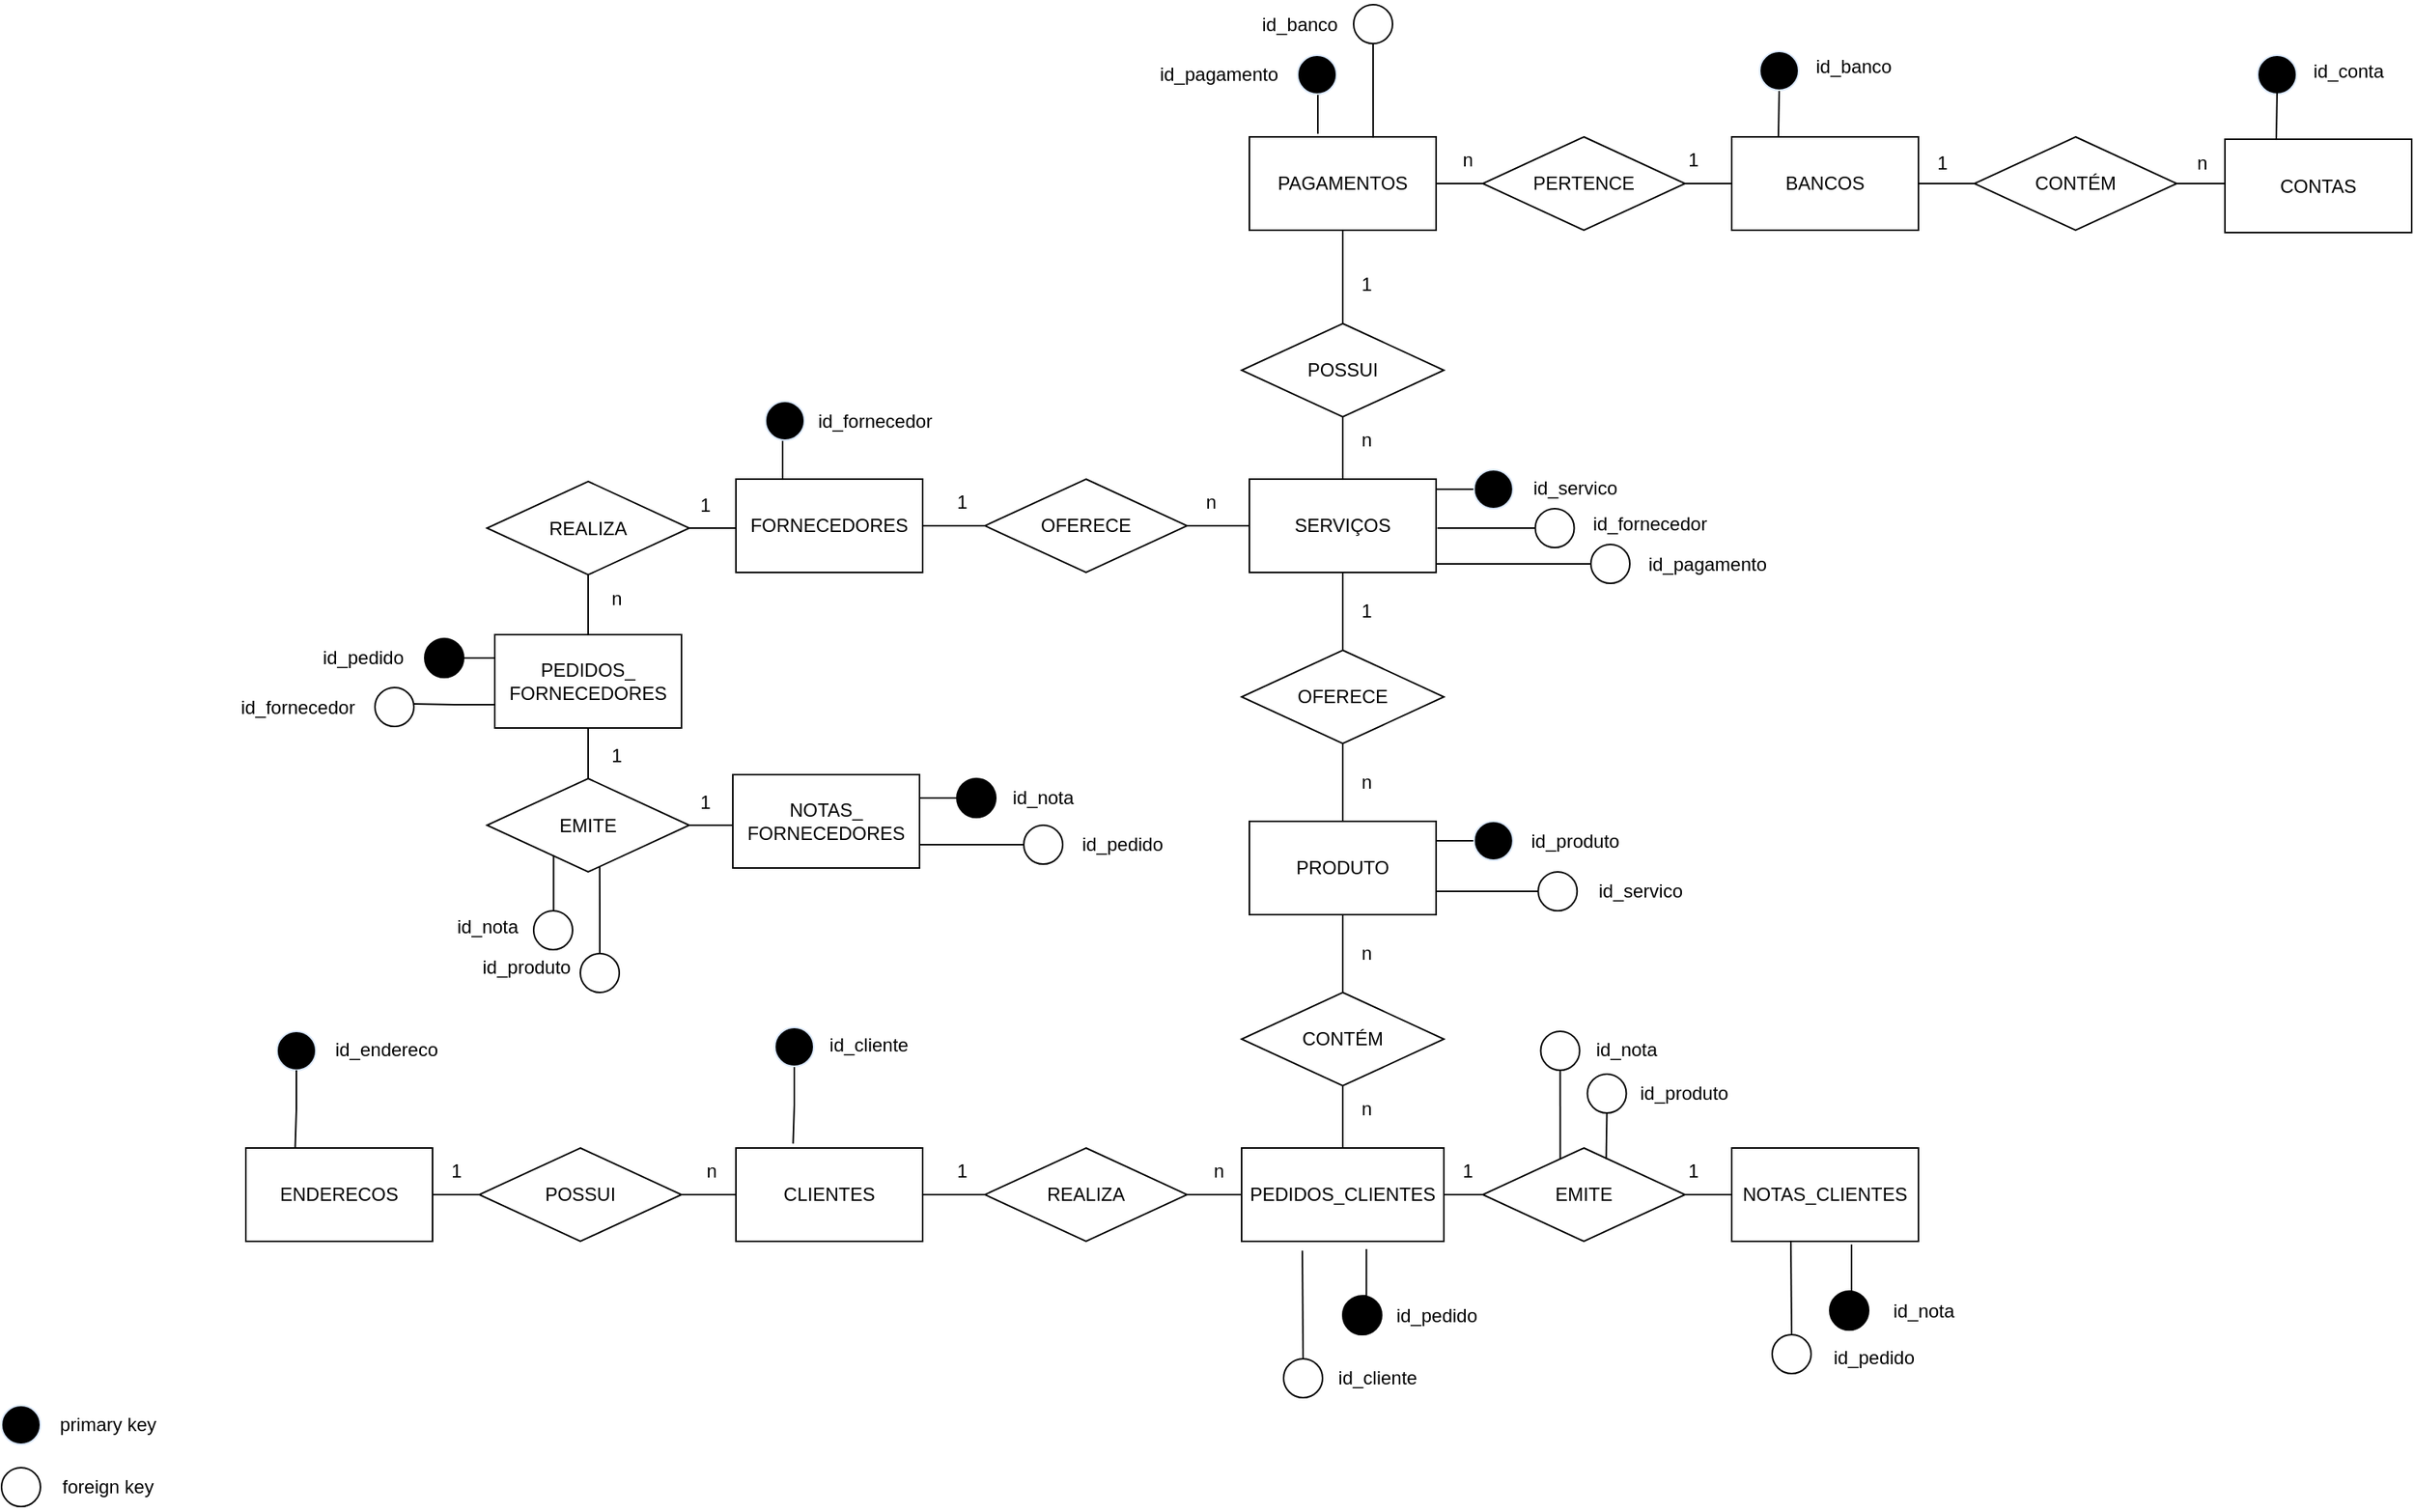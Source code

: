 <mxfile version="21.8.0" type="github">
  <diagram id="R2lEEEUBdFMjLlhIrx00" name="Page-1">
    <mxGraphModel dx="3568" dy="1317" grid="1" gridSize="10" guides="1" tooltips="1" connect="1" arrows="1" fold="1" page="1" pageScale="1" pageWidth="850" pageHeight="1100" math="0" shadow="0" extFonts="Permanent Marker^https://fonts.googleapis.com/css?family=Permanent+Marker">
      <root>
        <mxCell id="0" />
        <mxCell id="1" parent="0" />
        <mxCell id="9SZ4BjFvW9n5TUdodfRy-33" style="edgeStyle=orthogonalEdgeStyle;rounded=0;orthogonalLoop=1;jettySize=auto;html=1;exitX=1;exitY=0.5;exitDx=0;exitDy=0;entryX=0;entryY=0.5;entryDx=0;entryDy=0;endArrow=none;endFill=0;" parent="1" source="9SZ4BjFvW9n5TUdodfRy-1" target="9SZ4BjFvW9n5TUdodfRy-15" edge="1">
          <mxGeometry relative="1" as="geometry" />
        </mxCell>
        <mxCell id="9SZ4BjFvW9n5TUdodfRy-1" value="FORNECEDORES" style="rounded=0;whiteSpace=wrap;html=1;" parent="1" vertex="1">
          <mxGeometry x="-338" y="404" width="120" height="60" as="geometry" />
        </mxCell>
        <mxCell id="9SZ4BjFvW9n5TUdodfRy-47" style="edgeStyle=orthogonalEdgeStyle;shape=connector;rounded=0;orthogonalLoop=1;jettySize=auto;html=1;exitX=0.5;exitY=1;exitDx=0;exitDy=0;entryX=0.5;entryY=0;entryDx=0;entryDy=0;labelBackgroundColor=default;strokeColor=default;fontFamily=Helvetica;fontSize=11;fontColor=default;endArrow=none;endFill=0;" parent="1" source="9SZ4BjFvW9n5TUdodfRy-2" target="9SZ4BjFvW9n5TUdodfRy-16" edge="1">
          <mxGeometry relative="1" as="geometry" />
        </mxCell>
        <mxCell id="9SZ4BjFvW9n5TUdodfRy-2" value="SERVIÇOS" style="rounded=0;whiteSpace=wrap;html=1;" parent="1" vertex="1">
          <mxGeometry x="-8" y="404" width="120" height="60" as="geometry" />
        </mxCell>
        <mxCell id="9SZ4BjFvW9n5TUdodfRy-43" style="edgeStyle=orthogonalEdgeStyle;shape=connector;rounded=0;orthogonalLoop=1;jettySize=auto;html=1;exitX=1;exitY=0.5;exitDx=0;exitDy=0;entryX=0;entryY=0.5;entryDx=0;entryDy=0;labelBackgroundColor=default;strokeColor=default;fontFamily=Helvetica;fontSize=11;fontColor=default;endArrow=none;endFill=0;" parent="1" source="9SZ4BjFvW9n5TUdodfRy-15" target="9SZ4BjFvW9n5TUdodfRy-2" edge="1">
          <mxGeometry relative="1" as="geometry" />
        </mxCell>
        <mxCell id="9SZ4BjFvW9n5TUdodfRy-15" value="OFERECE" style="rhombus;whiteSpace=wrap;html=1;" parent="1" vertex="1">
          <mxGeometry x="-178" y="404" width="130" height="60" as="geometry" />
        </mxCell>
        <mxCell id="9SZ4BjFvW9n5TUdodfRy-48" style="edgeStyle=orthogonalEdgeStyle;shape=connector;rounded=0;orthogonalLoop=1;jettySize=auto;html=1;exitX=0.5;exitY=1;exitDx=0;exitDy=0;entryX=0.5;entryY=0;entryDx=0;entryDy=0;labelBackgroundColor=default;strokeColor=default;fontFamily=Helvetica;fontSize=11;fontColor=default;endArrow=none;endFill=0;" parent="1" source="9SZ4BjFvW9n5TUdodfRy-16" target="9SZ4BjFvW9n5TUdodfRy-17" edge="1">
          <mxGeometry relative="1" as="geometry" />
        </mxCell>
        <mxCell id="9SZ4BjFvW9n5TUdodfRy-16" value="OFERECE" style="rhombus;whiteSpace=wrap;html=1;" parent="1" vertex="1">
          <mxGeometry x="-13" y="514" width="130" height="60" as="geometry" />
        </mxCell>
        <mxCell id="9SZ4BjFvW9n5TUdodfRy-50" style="edgeStyle=orthogonalEdgeStyle;shape=connector;rounded=0;orthogonalLoop=1;jettySize=auto;html=1;exitX=0.5;exitY=1;exitDx=0;exitDy=0;entryX=0.5;entryY=0;entryDx=0;entryDy=0;labelBackgroundColor=default;strokeColor=default;fontFamily=Helvetica;fontSize=11;fontColor=default;endArrow=none;endFill=0;" parent="1" source="9SZ4BjFvW9n5TUdodfRy-17" target="9SZ4BjFvW9n5TUdodfRy-49" edge="1">
          <mxGeometry relative="1" as="geometry" />
        </mxCell>
        <mxCell id="9SZ4BjFvW9n5TUdodfRy-17" value="PRODUTO" style="rounded=0;whiteSpace=wrap;html=1;" parent="1" vertex="1">
          <mxGeometry x="-8" y="624" width="120" height="60" as="geometry" />
        </mxCell>
        <mxCell id="9SZ4BjFvW9n5TUdodfRy-42" style="edgeStyle=orthogonalEdgeStyle;shape=connector;rounded=0;orthogonalLoop=1;jettySize=auto;html=1;exitX=1;exitY=0.5;exitDx=0;exitDy=0;entryX=0;entryY=0.5;entryDx=0;entryDy=0;labelBackgroundColor=default;strokeColor=default;fontFamily=Helvetica;fontSize=11;fontColor=default;endArrow=none;endFill=0;" parent="1" source="9SZ4BjFvW9n5TUdodfRy-18" target="9SZ4BjFvW9n5TUdodfRy-20" edge="1">
          <mxGeometry relative="1" as="geometry" />
        </mxCell>
        <mxCell id="9SZ4BjFvW9n5TUdodfRy-18" value="CLIENTES" style="rounded=0;whiteSpace=wrap;html=1;" parent="1" vertex="1">
          <mxGeometry x="-338" y="834" width="120" height="60" as="geometry" />
        </mxCell>
        <mxCell id="9SZ4BjFvW9n5TUdodfRy-40" style="edgeStyle=orthogonalEdgeStyle;shape=connector;rounded=0;orthogonalLoop=1;jettySize=auto;html=1;exitX=1;exitY=0.5;exitDx=0;exitDy=0;entryX=0;entryY=0.5;entryDx=0;entryDy=0;labelBackgroundColor=default;strokeColor=default;fontFamily=Helvetica;fontSize=11;fontColor=default;endArrow=none;endFill=0;" parent="1" source="9SZ4BjFvW9n5TUdodfRy-19" target="9SZ4BjFvW9n5TUdodfRy-21" edge="1">
          <mxGeometry relative="1" as="geometry" />
        </mxCell>
        <mxCell id="9SZ4BjFvW9n5TUdodfRy-19" value="PEDIDOS_CLIENTES" style="rounded=0;whiteSpace=wrap;html=1;" parent="1" vertex="1">
          <mxGeometry x="-13" y="834" width="130" height="60" as="geometry" />
        </mxCell>
        <mxCell id="9SZ4BjFvW9n5TUdodfRy-41" style="edgeStyle=orthogonalEdgeStyle;shape=connector;rounded=0;orthogonalLoop=1;jettySize=auto;html=1;exitX=1;exitY=0.5;exitDx=0;exitDy=0;entryX=0;entryY=0.5;entryDx=0;entryDy=0;labelBackgroundColor=default;strokeColor=default;fontFamily=Helvetica;fontSize=11;fontColor=default;endArrow=none;endFill=0;" parent="1" source="9SZ4BjFvW9n5TUdodfRy-20" target="9SZ4BjFvW9n5TUdodfRy-19" edge="1">
          <mxGeometry relative="1" as="geometry" />
        </mxCell>
        <mxCell id="9SZ4BjFvW9n5TUdodfRy-20" value="REALIZA" style="rhombus;whiteSpace=wrap;html=1;" parent="1" vertex="1">
          <mxGeometry x="-178" y="834" width="130" height="60" as="geometry" />
        </mxCell>
        <mxCell id="9SZ4BjFvW9n5TUdodfRy-39" style="edgeStyle=orthogonalEdgeStyle;shape=connector;rounded=0;orthogonalLoop=1;jettySize=auto;html=1;exitX=1;exitY=0.5;exitDx=0;exitDy=0;entryX=0;entryY=0.5;entryDx=0;entryDy=0;labelBackgroundColor=default;strokeColor=default;fontFamily=Helvetica;fontSize=11;fontColor=default;endArrow=none;endFill=0;" parent="1" source="9SZ4BjFvW9n5TUdodfRy-21" target="9SZ4BjFvW9n5TUdodfRy-22" edge="1">
          <mxGeometry relative="1" as="geometry" />
        </mxCell>
        <mxCell id="9SZ4BjFvW9n5TUdodfRy-21" value="EMITE" style="rhombus;whiteSpace=wrap;html=1;" parent="1" vertex="1">
          <mxGeometry x="142" y="834" width="130" height="60" as="geometry" />
        </mxCell>
        <mxCell id="9SZ4BjFvW9n5TUdodfRy-22" value="NOTAS_CLIENTES" style="rounded=0;whiteSpace=wrap;html=1;" parent="1" vertex="1">
          <mxGeometry x="302" y="834" width="120" height="60" as="geometry" />
        </mxCell>
        <mxCell id="9SZ4BjFvW9n5TUdodfRy-31" style="edgeStyle=orthogonalEdgeStyle;rounded=0;orthogonalLoop=1;jettySize=auto;html=1;exitX=0.5;exitY=0;exitDx=0;exitDy=0;entryX=0.5;entryY=1;entryDx=0;entryDy=0;endArrow=none;endFill=0;" parent="1" source="9SZ4BjFvW9n5TUdodfRy-23" target="9SZ4BjFvW9n5TUdodfRy-24" edge="1">
          <mxGeometry relative="1" as="geometry" />
        </mxCell>
        <mxCell id="9SZ4BjFvW9n5TUdodfRy-32" style="edgeStyle=orthogonalEdgeStyle;rounded=0;orthogonalLoop=1;jettySize=auto;html=1;exitX=0.5;exitY=1;exitDx=0;exitDy=0;entryX=0.5;entryY=0;entryDx=0;entryDy=0;endArrow=none;endFill=0;" parent="1" source="9SZ4BjFvW9n5TUdodfRy-23" target="9SZ4BjFvW9n5TUdodfRy-2" edge="1">
          <mxGeometry relative="1" as="geometry" />
        </mxCell>
        <mxCell id="9SZ4BjFvW9n5TUdodfRy-23" value="POSSUI" style="rhombus;whiteSpace=wrap;html=1;" parent="1" vertex="1">
          <mxGeometry x="-13" y="304" width="130" height="60" as="geometry" />
        </mxCell>
        <mxCell id="9SZ4BjFvW9n5TUdodfRy-29" style="edgeStyle=orthogonalEdgeStyle;rounded=0;orthogonalLoop=1;jettySize=auto;html=1;exitX=1;exitY=0.5;exitDx=0;exitDy=0;entryX=0;entryY=0.5;entryDx=0;entryDy=0;endArrow=none;endFill=0;" parent="1" source="9SZ4BjFvW9n5TUdodfRy-24" target="9SZ4BjFvW9n5TUdodfRy-25" edge="1">
          <mxGeometry relative="1" as="geometry" />
        </mxCell>
        <mxCell id="9SZ4BjFvW9n5TUdodfRy-24" value="PAGAMENTOS" style="rounded=0;whiteSpace=wrap;html=1;" parent="1" vertex="1">
          <mxGeometry x="-8" y="184" width="120" height="60" as="geometry" />
        </mxCell>
        <mxCell id="9SZ4BjFvW9n5TUdodfRy-30" style="edgeStyle=orthogonalEdgeStyle;rounded=0;orthogonalLoop=1;jettySize=auto;html=1;exitX=1;exitY=0.5;exitDx=0;exitDy=0;entryX=0;entryY=0.5;entryDx=0;entryDy=0;endArrow=none;endFill=0;" parent="1" source="9SZ4BjFvW9n5TUdodfRy-25" target="9SZ4BjFvW9n5TUdodfRy-26" edge="1">
          <mxGeometry relative="1" as="geometry" />
        </mxCell>
        <mxCell id="9SZ4BjFvW9n5TUdodfRy-25" value="PERTENCE" style="rhombus;whiteSpace=wrap;html=1;" parent="1" vertex="1">
          <mxGeometry x="142" y="184" width="130" height="60" as="geometry" />
        </mxCell>
        <mxCell id="QoTGDgL8qnIlRZt1RKWV-46" style="edgeStyle=orthogonalEdgeStyle;rounded=0;orthogonalLoop=1;jettySize=auto;html=1;exitX=1;exitY=0.5;exitDx=0;exitDy=0;endArrow=none;endFill=0;" edge="1" parent="1" source="9SZ4BjFvW9n5TUdodfRy-26" target="QoTGDgL8qnIlRZt1RKWV-42">
          <mxGeometry relative="1" as="geometry" />
        </mxCell>
        <mxCell id="9SZ4BjFvW9n5TUdodfRy-26" value="BANCOS" style="rounded=0;whiteSpace=wrap;html=1;" parent="1" vertex="1">
          <mxGeometry x="302" y="184" width="120" height="60" as="geometry" />
        </mxCell>
        <mxCell id="9SZ4BjFvW9n5TUdodfRy-51" style="edgeStyle=orthogonalEdgeStyle;shape=connector;rounded=0;orthogonalLoop=1;jettySize=auto;html=1;exitX=0.5;exitY=1;exitDx=0;exitDy=0;entryX=0.5;entryY=0;entryDx=0;entryDy=0;labelBackgroundColor=default;strokeColor=default;fontFamily=Helvetica;fontSize=11;fontColor=default;endArrow=none;endFill=0;" parent="1" source="9SZ4BjFvW9n5TUdodfRy-49" target="9SZ4BjFvW9n5TUdodfRy-19" edge="1">
          <mxGeometry relative="1" as="geometry" />
        </mxCell>
        <mxCell id="9SZ4BjFvW9n5TUdodfRy-49" value="CONTÉM" style="rhombus;whiteSpace=wrap;html=1;" parent="1" vertex="1">
          <mxGeometry x="-13" y="734" width="130" height="60" as="geometry" />
        </mxCell>
        <mxCell id="58NiY-m9ll7MiTMHbSQg-1" value="1" style="text;html=1;align=center;verticalAlign=middle;resizable=0;points=[];autosize=1;strokeColor=none;fillColor=none;" parent="1" vertex="1">
          <mxGeometry x="-208" y="404" width="30" height="30" as="geometry" />
        </mxCell>
        <mxCell id="58NiY-m9ll7MiTMHbSQg-2" value="n" style="text;html=1;align=center;verticalAlign=middle;resizable=0;points=[];autosize=1;strokeColor=none;fillColor=none;" parent="1" vertex="1">
          <mxGeometry x="-48" y="404" width="30" height="30" as="geometry" />
        </mxCell>
        <mxCell id="58NiY-m9ll7MiTMHbSQg-3" value="1" style="text;html=1;align=center;verticalAlign=middle;resizable=0;points=[];autosize=1;strokeColor=none;fillColor=none;" parent="1" vertex="1">
          <mxGeometry x="52" y="474" width="30" height="30" as="geometry" />
        </mxCell>
        <mxCell id="58NiY-m9ll7MiTMHbSQg-4" value="n" style="text;html=1;align=center;verticalAlign=middle;resizable=0;points=[];autosize=1;strokeColor=none;fillColor=none;" parent="1" vertex="1">
          <mxGeometry x="52" y="584" width="30" height="30" as="geometry" />
        </mxCell>
        <mxCell id="58NiY-m9ll7MiTMHbSQg-5" value="1" style="text;html=1;align=center;verticalAlign=middle;resizable=0;points=[];autosize=1;strokeColor=none;fillColor=none;" parent="1" vertex="1">
          <mxGeometry x="52" y="264" width="30" height="30" as="geometry" />
        </mxCell>
        <mxCell id="58NiY-m9ll7MiTMHbSQg-6" value="n" style="text;html=1;align=center;verticalAlign=middle;resizable=0;points=[];autosize=1;strokeColor=none;fillColor=none;" parent="1" vertex="1">
          <mxGeometry x="52" y="364" width="30" height="30" as="geometry" />
        </mxCell>
        <mxCell id="58NiY-m9ll7MiTMHbSQg-7" value="1" style="text;html=1;align=center;verticalAlign=middle;resizable=0;points=[];autosize=1;strokeColor=none;fillColor=none;" parent="1" vertex="1">
          <mxGeometry x="262" y="184" width="30" height="30" as="geometry" />
        </mxCell>
        <mxCell id="58NiY-m9ll7MiTMHbSQg-8" value="n" style="text;html=1;align=center;verticalAlign=middle;resizable=0;points=[];autosize=1;strokeColor=none;fillColor=none;" parent="1" vertex="1">
          <mxGeometry x="117" y="184" width="30" height="30" as="geometry" />
        </mxCell>
        <mxCell id="58NiY-m9ll7MiTMHbSQg-9" value="n" style="text;html=1;align=center;verticalAlign=middle;resizable=0;points=[];autosize=1;strokeColor=none;fillColor=none;" parent="1" vertex="1">
          <mxGeometry x="52" y="794" width="30" height="30" as="geometry" />
        </mxCell>
        <mxCell id="58NiY-m9ll7MiTMHbSQg-10" value="n" style="text;html=1;align=center;verticalAlign=middle;resizable=0;points=[];autosize=1;strokeColor=none;fillColor=none;" parent="1" vertex="1">
          <mxGeometry x="52" y="694" width="30" height="30" as="geometry" />
        </mxCell>
        <mxCell id="58NiY-m9ll7MiTMHbSQg-11" value="1" style="text;html=1;align=center;verticalAlign=middle;resizable=0;points=[];autosize=1;strokeColor=none;fillColor=none;" parent="1" vertex="1">
          <mxGeometry x="117" y="834" width="30" height="30" as="geometry" />
        </mxCell>
        <mxCell id="58NiY-m9ll7MiTMHbSQg-12" value="1" style="text;html=1;align=center;verticalAlign=middle;resizable=0;points=[];autosize=1;strokeColor=none;fillColor=none;" parent="1" vertex="1">
          <mxGeometry x="262" y="834" width="30" height="30" as="geometry" />
        </mxCell>
        <mxCell id="58NiY-m9ll7MiTMHbSQg-14" value="n" style="text;html=1;align=center;verticalAlign=middle;resizable=0;points=[];autosize=1;strokeColor=none;fillColor=none;" parent="1" vertex="1">
          <mxGeometry x="-43" y="834" width="30" height="30" as="geometry" />
        </mxCell>
        <mxCell id="58NiY-m9ll7MiTMHbSQg-15" value="1" style="text;html=1;align=center;verticalAlign=middle;resizable=0;points=[];autosize=1;strokeColor=none;fillColor=none;" parent="1" vertex="1">
          <mxGeometry x="-208" y="834" width="30" height="30" as="geometry" />
        </mxCell>
        <mxCell id="58NiY-m9ll7MiTMHbSQg-19" style="edgeStyle=orthogonalEdgeStyle;rounded=0;orthogonalLoop=1;jettySize=auto;html=1;exitX=0.5;exitY=1;exitDx=0;exitDy=0;entryX=0.181;entryY=-0.005;entryDx=0;entryDy=0;entryPerimeter=0;endArrow=none;endFill=0;" parent="1" source="58NiY-m9ll7MiTMHbSQg-16" edge="1">
          <mxGeometry relative="1" as="geometry">
            <mxPoint x="-301.28" y="831.2" as="targetPoint" />
          </mxGeometry>
        </mxCell>
        <mxCell id="58NiY-m9ll7MiTMHbSQg-16" value="" style="ellipse;whiteSpace=wrap;html=1;aspect=fixed;fillColor=#000000;strokeColor=#DAE8FC;gradientColor=none;gradientDirection=radial;" parent="1" vertex="1">
          <mxGeometry x="-313" y="756.5" width="25" height="25" as="geometry" />
        </mxCell>
        <mxCell id="58NiY-m9ll7MiTMHbSQg-17" value="id_cliente" style="text;html=1;align=center;verticalAlign=middle;resizable=0;points=[];autosize=1;strokeColor=none;fillColor=none;" parent="1" vertex="1">
          <mxGeometry x="-288" y="753" width="70" height="30" as="geometry" />
        </mxCell>
        <mxCell id="PkK_5irzJDlytLqwACbt-1" style="edgeStyle=orthogonalEdgeStyle;rounded=0;orthogonalLoop=1;jettySize=auto;html=1;exitX=0.5;exitY=0;exitDx=0;exitDy=0;entryX=0.617;entryY=1.083;entryDx=0;entryDy=0;entryPerimeter=0;endArrow=none;endFill=0;" parent="1" source="58NiY-m9ll7MiTMHbSQg-20" target="9SZ4BjFvW9n5TUdodfRy-19" edge="1">
          <mxGeometry relative="1" as="geometry" />
        </mxCell>
        <mxCell id="58NiY-m9ll7MiTMHbSQg-20" value="" style="ellipse;whiteSpace=wrap;html=1;aspect=fixed;fillColor=#000000;strokeColor=#000000;gradientColor=none;gradientDirection=radial;" parent="1" vertex="1">
          <mxGeometry x="52" y="929" width="25" height="25" as="geometry" />
        </mxCell>
        <mxCell id="58NiY-m9ll7MiTMHbSQg-21" value="id_pedido" style="text;html=1;align=center;verticalAlign=middle;resizable=0;points=[];autosize=1;strokeColor=none;fillColor=none;" parent="1" vertex="1">
          <mxGeometry x="72" y="927" width="80" height="30" as="geometry" />
        </mxCell>
        <mxCell id="PkK_5irzJDlytLqwACbt-2" style="edgeStyle=orthogonalEdgeStyle;rounded=0;orthogonalLoop=1;jettySize=auto;html=1;exitX=0.5;exitY=0;exitDx=0;exitDy=0;entryX=0.392;entryY=1.1;entryDx=0;entryDy=0;entryPerimeter=0;endArrow=none;endFill=0;" parent="1" source="58NiY-m9ll7MiTMHbSQg-22" edge="1">
          <mxGeometry relative="1" as="geometry">
            <mxPoint x="26.04" y="900" as="targetPoint" />
          </mxGeometry>
        </mxCell>
        <mxCell id="58NiY-m9ll7MiTMHbSQg-22" value="" style="ellipse;whiteSpace=wrap;html=1;aspect=fixed;fillColor=none;strokeColor=#000000;gradientColor=none;gradientDirection=radial;" parent="1" vertex="1">
          <mxGeometry x="14" y="969.5" width="25" height="25" as="geometry" />
        </mxCell>
        <mxCell id="58NiY-m9ll7MiTMHbSQg-23" value="id_cliente" style="text;html=1;align=center;verticalAlign=middle;resizable=0;points=[];autosize=1;strokeColor=none;fillColor=none;" parent="1" vertex="1">
          <mxGeometry x="39" y="967" width="70" height="30" as="geometry" />
        </mxCell>
        <mxCell id="PkK_5irzJDlytLqwACbt-11" style="edgeStyle=orthogonalEdgeStyle;rounded=0;orthogonalLoop=1;jettySize=auto;html=1;exitX=0.5;exitY=0;exitDx=0;exitDy=0;entryX=0.575;entryY=1.033;entryDx=0;entryDy=0;entryPerimeter=0;endArrow=none;endFill=0;" parent="1" source="58NiY-m9ll7MiTMHbSQg-24" edge="1">
          <mxGeometry relative="1" as="geometry">
            <mxPoint x="379.0" y="895.98" as="targetPoint" />
          </mxGeometry>
        </mxCell>
        <mxCell id="58NiY-m9ll7MiTMHbSQg-24" value="" style="ellipse;whiteSpace=wrap;html=1;aspect=fixed;fillColor=#000000;strokeColor=#000000;gradientColor=none;gradientDirection=radial;" parent="1" vertex="1">
          <mxGeometry x="365" y="926" width="25" height="25" as="geometry" />
        </mxCell>
        <mxCell id="58NiY-m9ll7MiTMHbSQg-25" value="id_nota" style="text;html=1;align=center;verticalAlign=middle;resizable=0;points=[];autosize=1;strokeColor=none;fillColor=none;" parent="1" vertex="1">
          <mxGeometry x="395" y="924" width="60" height="30" as="geometry" />
        </mxCell>
        <mxCell id="PkK_5irzJDlytLqwACbt-8" style="edgeStyle=orthogonalEdgeStyle;rounded=0;orthogonalLoop=1;jettySize=auto;html=1;exitX=0.5;exitY=0;exitDx=0;exitDy=0;entryX=0.25;entryY=1;entryDx=0;entryDy=0;endArrow=none;endFill=0;" parent="1" source="58NiY-m9ll7MiTMHbSQg-26" edge="1">
          <mxGeometry relative="1" as="geometry">
            <mxPoint x="340" y="894" as="targetPoint" />
          </mxGeometry>
        </mxCell>
        <mxCell id="58NiY-m9ll7MiTMHbSQg-26" value="" style="ellipse;whiteSpace=wrap;html=1;aspect=fixed;fillColor=none;strokeColor=#000000;gradientColor=none;gradientDirection=radial;" parent="1" vertex="1">
          <mxGeometry x="328" y="954" width="25" height="25" as="geometry" />
        </mxCell>
        <mxCell id="58NiY-m9ll7MiTMHbSQg-28" value="id_pedido" style="text;html=1;align=center;verticalAlign=middle;resizable=0;points=[];autosize=1;strokeColor=none;fillColor=none;" parent="1" vertex="1">
          <mxGeometry x="353" y="954" width="80" height="30" as="geometry" />
        </mxCell>
        <mxCell id="58NiY-m9ll7MiTMHbSQg-30" value="id_nota" style="text;html=1;align=center;verticalAlign=middle;resizable=0;points=[];autosize=1;strokeColor=none;fillColor=none;" parent="1" vertex="1">
          <mxGeometry x="204.25" y="755.5" width="60" height="30" as="geometry" />
        </mxCell>
        <mxCell id="58NiY-m9ll7MiTMHbSQg-31" value="" style="ellipse;whiteSpace=wrap;html=1;aspect=fixed;fillColor=none;strokeColor=#000000;gradientColor=none;gradientDirection=radial;" parent="1" vertex="1">
          <mxGeometry x="179.25" y="759" width="25" height="25" as="geometry" />
        </mxCell>
        <mxCell id="PkK_5irzJDlytLqwACbt-26" style="edgeStyle=orthogonalEdgeStyle;rounded=0;orthogonalLoop=1;jettySize=auto;html=1;exitX=0.5;exitY=1;exitDx=0;exitDy=0;endArrow=none;endFill=0;entryX=0.61;entryY=0.119;entryDx=0;entryDy=0;entryPerimeter=0;" parent="1" source="58NiY-m9ll7MiTMHbSQg-33" target="9SZ4BjFvW9n5TUdodfRy-21" edge="1">
          <mxGeometry relative="1" as="geometry">
            <mxPoint x="220" y="834" as="targetPoint" />
          </mxGeometry>
        </mxCell>
        <mxCell id="58NiY-m9ll7MiTMHbSQg-33" value="" style="ellipse;whiteSpace=wrap;html=1;aspect=fixed;fillColor=none;strokeColor=#000000;gradientColor=none;gradientDirection=radial;" parent="1" vertex="1">
          <mxGeometry x="209.25" y="786.5" width="25" height="25" as="geometry" />
        </mxCell>
        <mxCell id="58NiY-m9ll7MiTMHbSQg-34" value="id_produto" style="text;html=1;align=center;verticalAlign=middle;resizable=0;points=[];autosize=1;strokeColor=none;fillColor=none;" parent="1" vertex="1">
          <mxGeometry x="230.5" y="784" width="80" height="30" as="geometry" />
        </mxCell>
        <mxCell id="PkK_5irzJDlytLqwACbt-13" style="edgeStyle=orthogonalEdgeStyle;rounded=0;orthogonalLoop=1;jettySize=auto;html=1;exitX=0;exitY=0.5;exitDx=0;exitDy=0;entryX=1;entryY=0.75;entryDx=0;entryDy=0;endArrow=none;endFill=0;" parent="1" source="58NiY-m9ll7MiTMHbSQg-37" target="9SZ4BjFvW9n5TUdodfRy-17" edge="1">
          <mxGeometry relative="1" as="geometry" />
        </mxCell>
        <mxCell id="58NiY-m9ll7MiTMHbSQg-37" value="" style="ellipse;whiteSpace=wrap;html=1;aspect=fixed;fillColor=none;strokeColor=#000000;gradientColor=none;gradientDirection=radial;" parent="1" vertex="1">
          <mxGeometry x="177.63" y="656.5" width="25" height="25" as="geometry" />
        </mxCell>
        <mxCell id="58NiY-m9ll7MiTMHbSQg-38" value="id_produto" style="text;html=1;align=center;verticalAlign=middle;resizable=0;points=[];autosize=1;strokeColor=none;fillColor=none;" parent="1" vertex="1">
          <mxGeometry x="161.38" y="621.5" width="80" height="30" as="geometry" />
        </mxCell>
        <mxCell id="PkK_5irzJDlytLqwACbt-12" style="edgeStyle=orthogonalEdgeStyle;rounded=0;orthogonalLoop=1;jettySize=auto;html=1;exitX=0;exitY=0.5;exitDx=0;exitDy=0;entryX=1;entryY=0.25;entryDx=0;entryDy=0;endArrow=none;endFill=0;" parent="1" source="58NiY-m9ll7MiTMHbSQg-39" target="9SZ4BjFvW9n5TUdodfRy-17" edge="1">
          <mxGeometry relative="1" as="geometry" />
        </mxCell>
        <mxCell id="58NiY-m9ll7MiTMHbSQg-39" value="" style="ellipse;whiteSpace=wrap;html=1;aspect=fixed;fillColor=#000000;strokeColor=#DAE8FC;gradientColor=none;gradientDirection=radial;" parent="1" vertex="1">
          <mxGeometry x="136.38" y="624" width="25" height="25" as="geometry" />
        </mxCell>
        <mxCell id="58NiY-m9ll7MiTMHbSQg-41" value="id_servico" style="text;html=1;align=center;verticalAlign=middle;resizable=0;points=[];autosize=1;strokeColor=none;fillColor=none;" parent="1" vertex="1">
          <mxGeometry x="202.63" y="654" width="80" height="30" as="geometry" />
        </mxCell>
        <mxCell id="PkK_5irzJDlytLqwACbt-29" style="edgeStyle=orthogonalEdgeStyle;rounded=0;orthogonalLoop=1;jettySize=auto;html=1;exitX=0;exitY=0.5;exitDx=0;exitDy=0;entryX=1.007;entryY=0.526;entryDx=0;entryDy=0;entryPerimeter=0;endArrow=none;endFill=0;" parent="1" source="58NiY-m9ll7MiTMHbSQg-42" target="9SZ4BjFvW9n5TUdodfRy-2" edge="1">
          <mxGeometry relative="1" as="geometry" />
        </mxCell>
        <mxCell id="58NiY-m9ll7MiTMHbSQg-42" value="" style="ellipse;whiteSpace=wrap;html=1;aspect=fixed;fillColor=none;strokeColor=#000000;gradientColor=none;gradientDirection=radial;" parent="1" vertex="1">
          <mxGeometry x="175.75" y="423" width="25" height="25" as="geometry" />
        </mxCell>
        <mxCell id="PkK_5irzJDlytLqwACbt-20" style="edgeStyle=orthogonalEdgeStyle;rounded=0;orthogonalLoop=1;jettySize=auto;html=1;exitX=0;exitY=0.5;exitDx=0;exitDy=0;entryX=1;entryY=0;entryDx=0;entryDy=0;endArrow=none;endFill=0;" parent="1" source="58NiY-m9ll7MiTMHbSQg-44" target="9SZ4BjFvW9n5TUdodfRy-2" edge="1">
          <mxGeometry relative="1" as="geometry" />
        </mxCell>
        <mxCell id="58NiY-m9ll7MiTMHbSQg-44" value="" style="ellipse;whiteSpace=wrap;html=1;aspect=fixed;fillColor=#000000;strokeColor=#DAE8FC;gradientColor=none;gradientDirection=radial;" parent="1" vertex="1">
          <mxGeometry x="136.38" y="398" width="25" height="25" as="geometry" />
        </mxCell>
        <mxCell id="58NiY-m9ll7MiTMHbSQg-45" value="id_servico" style="text;html=1;align=center;verticalAlign=middle;resizable=0;points=[];autosize=1;strokeColor=none;fillColor=none;" parent="1" vertex="1">
          <mxGeometry x="161.38" y="394.5" width="80" height="30" as="geometry" />
        </mxCell>
        <mxCell id="58NiY-m9ll7MiTMHbSQg-46" value="id_fornecedor" style="text;html=1;align=center;verticalAlign=middle;resizable=0;points=[];autosize=1;strokeColor=none;fillColor=none;" parent="1" vertex="1">
          <mxGeometry x="199.25" y="417.5" width="100" height="30" as="geometry" />
        </mxCell>
        <mxCell id="PkK_5irzJDlytLqwACbt-30" style="edgeStyle=orthogonalEdgeStyle;rounded=0;orthogonalLoop=1;jettySize=auto;html=1;exitX=0;exitY=0.5;exitDx=0;exitDy=0;entryX=1;entryY=0.909;entryDx=0;entryDy=0;entryPerimeter=0;endArrow=none;endFill=0;" parent="1" source="58NiY-m9ll7MiTMHbSQg-47" target="9SZ4BjFvW9n5TUdodfRy-2" edge="1">
          <mxGeometry relative="1" as="geometry" />
        </mxCell>
        <mxCell id="58NiY-m9ll7MiTMHbSQg-47" value="" style="ellipse;whiteSpace=wrap;html=1;aspect=fixed;fillColor=none;strokeColor=#000000;gradientColor=none;gradientDirection=radial;" parent="1" vertex="1">
          <mxGeometry x="211.5" y="446" width="25" height="25" as="geometry" />
        </mxCell>
        <mxCell id="58NiY-m9ll7MiTMHbSQg-48" value="id_pagamento" style="text;html=1;align=center;verticalAlign=middle;resizable=0;points=[];autosize=1;strokeColor=none;fillColor=none;" parent="1" vertex="1">
          <mxGeometry x="235.5" y="443.5" width="100" height="30" as="geometry" />
        </mxCell>
        <mxCell id="PkK_5irzJDlytLqwACbt-23" style="edgeStyle=orthogonalEdgeStyle;rounded=0;orthogonalLoop=1;jettySize=auto;html=1;exitX=0.5;exitY=1;exitDx=0;exitDy=0;entryX=0.25;entryY=0;entryDx=0;entryDy=0;endArrow=none;endFill=0;" parent="1" source="58NiY-m9ll7MiTMHbSQg-49" target="9SZ4BjFvW9n5TUdodfRy-1" edge="1">
          <mxGeometry relative="1" as="geometry" />
        </mxCell>
        <mxCell id="58NiY-m9ll7MiTMHbSQg-49" value="" style="ellipse;whiteSpace=wrap;html=1;aspect=fixed;fillColor=#000000;strokeColor=#DAE8FC;gradientColor=none;gradientDirection=radial;" parent="1" vertex="1">
          <mxGeometry x="-319" y="354" width="25" height="25" as="geometry" />
        </mxCell>
        <mxCell id="58NiY-m9ll7MiTMHbSQg-51" value="id_fornecedor" style="text;html=1;align=center;verticalAlign=middle;resizable=0;points=[];autosize=1;strokeColor=none;fillColor=none;" parent="1" vertex="1">
          <mxGeometry x="-299" y="351.5" width="100" height="30" as="geometry" />
        </mxCell>
        <mxCell id="PkK_5irzJDlytLqwACbt-19" style="edgeStyle=orthogonalEdgeStyle;rounded=0;orthogonalLoop=1;jettySize=auto;html=1;exitX=0.5;exitY=1;exitDx=0;exitDy=0;entryX=0.35;entryY=-0.033;entryDx=0;entryDy=0;entryPerimeter=0;endArrow=none;endFill=0;" parent="1" edge="1">
          <mxGeometry relative="1" as="geometry">
            <mxPoint x="37.5" y="156.5" as="sourcePoint" />
            <mxPoint x="36" y="182.02" as="targetPoint" />
          </mxGeometry>
        </mxCell>
        <mxCell id="58NiY-m9ll7MiTMHbSQg-52" value="" style="ellipse;whiteSpace=wrap;html=1;aspect=fixed;fillColor=#000000;strokeColor=#DAE8FC;gradientColor=none;gradientDirection=radial;" parent="1" vertex="1">
          <mxGeometry x="23" y="131.5" width="25" height="25" as="geometry" />
        </mxCell>
        <mxCell id="58NiY-m9ll7MiTMHbSQg-53" value="id_pagamento" style="text;html=1;align=center;verticalAlign=middle;resizable=0;points=[];autosize=1;strokeColor=none;fillColor=none;" parent="1" vertex="1">
          <mxGeometry x="-78" y="129" width="100" height="30" as="geometry" />
        </mxCell>
        <mxCell id="PkK_5irzJDlytLqwACbt-27" style="edgeStyle=orthogonalEdgeStyle;rounded=0;orthogonalLoop=1;jettySize=auto;html=1;exitX=0.5;exitY=1;exitDx=0;exitDy=0;entryX=0.663;entryY=0.011;entryDx=0;entryDy=0;entryPerimeter=0;endArrow=none;endFill=0;" parent="1" source="58NiY-m9ll7MiTMHbSQg-54" target="9SZ4BjFvW9n5TUdodfRy-24" edge="1">
          <mxGeometry relative="1" as="geometry" />
        </mxCell>
        <mxCell id="58NiY-m9ll7MiTMHbSQg-54" value="" style="ellipse;whiteSpace=wrap;html=1;aspect=fixed;fillColor=none;strokeColor=#000000;gradientColor=none;gradientDirection=radial;" parent="1" vertex="1">
          <mxGeometry x="59" y="99" width="25" height="25" as="geometry" />
        </mxCell>
        <mxCell id="58NiY-m9ll7MiTMHbSQg-56" value="id_banco" style="text;html=1;align=center;verticalAlign=middle;resizable=0;points=[];autosize=1;strokeColor=none;fillColor=none;" parent="1" vertex="1">
          <mxGeometry x="-11" y="96.5" width="70" height="30" as="geometry" />
        </mxCell>
        <mxCell id="58NiY-m9ll7MiTMHbSQg-57" value="id_banco" style="text;html=1;align=center;verticalAlign=middle;resizable=0;points=[];autosize=1;strokeColor=none;fillColor=none;" parent="1" vertex="1">
          <mxGeometry x="345" y="124" width="70" height="30" as="geometry" />
        </mxCell>
        <mxCell id="PkK_5irzJDlytLqwACbt-17" style="edgeStyle=orthogonalEdgeStyle;rounded=0;orthogonalLoop=1;jettySize=auto;html=1;exitX=0.5;exitY=1;exitDx=0;exitDy=0;entryX=0.25;entryY=0;entryDx=0;entryDy=0;endArrow=none;endFill=0;" parent="1" source="58NiY-m9ll7MiTMHbSQg-58" target="9SZ4BjFvW9n5TUdodfRy-26" edge="1">
          <mxGeometry relative="1" as="geometry" />
        </mxCell>
        <mxCell id="58NiY-m9ll7MiTMHbSQg-58" value="" style="ellipse;whiteSpace=wrap;html=1;aspect=fixed;fillColor=#000000;strokeColor=#DAE8FC;gradientColor=none;gradientDirection=radial;" parent="1" vertex="1">
          <mxGeometry x="320" y="129" width="25" height="25" as="geometry" />
        </mxCell>
        <mxCell id="PkK_5irzJDlytLqwACbt-31" value="" style="ellipse;whiteSpace=wrap;html=1;aspect=fixed;fillColor=#000000;strokeColor=#DAE8FC;gradientColor=none;gradientDirection=radial;" parent="1" vertex="1">
          <mxGeometry x="-810" y="999.5" width="25" height="25" as="geometry" />
        </mxCell>
        <mxCell id="PkK_5irzJDlytLqwACbt-32" value="" style="ellipse;whiteSpace=wrap;html=1;aspect=fixed;fillColor=none;strokeColor=#000000;gradientColor=none;gradientDirection=radial;" parent="1" vertex="1">
          <mxGeometry x="-810" y="1039.5" width="25" height="25" as="geometry" />
        </mxCell>
        <mxCell id="PkK_5irzJDlytLqwACbt-33" value="primary key" style="text;html=1;align=center;verticalAlign=middle;resizable=0;points=[];autosize=1;strokeColor=none;fillColor=none;" parent="1" vertex="1">
          <mxGeometry x="-787" y="997" width="90" height="30" as="geometry" />
        </mxCell>
        <mxCell id="PkK_5irzJDlytLqwACbt-34" value="foreign key" style="text;html=1;align=center;verticalAlign=middle;resizable=0;points=[];autosize=1;strokeColor=none;fillColor=none;" parent="1" vertex="1">
          <mxGeometry x="-782.5" y="1037" width="80" height="30" as="geometry" />
        </mxCell>
        <mxCell id="QoTGDgL8qnIlRZt1RKWV-7" style="edgeStyle=orthogonalEdgeStyle;rounded=0;orthogonalLoop=1;jettySize=auto;html=1;exitX=0.5;exitY=1;exitDx=0;exitDy=0;endArrow=none;endFill=0;" edge="1" parent="1" source="QoTGDgL8qnIlRZt1RKWV-1" target="QoTGDgL8qnIlRZt1RKWV-2">
          <mxGeometry relative="1" as="geometry" />
        </mxCell>
        <mxCell id="QoTGDgL8qnIlRZt1RKWV-33" style="edgeStyle=orthogonalEdgeStyle;rounded=0;orthogonalLoop=1;jettySize=auto;html=1;exitX=0;exitY=0.25;exitDx=0;exitDy=0;endArrow=none;endFill=0;" edge="1" parent="1" source="QoTGDgL8qnIlRZt1RKWV-1" target="QoTGDgL8qnIlRZt1RKWV-22">
          <mxGeometry relative="1" as="geometry" />
        </mxCell>
        <mxCell id="QoTGDgL8qnIlRZt1RKWV-1" value="PEDIDOS_&lt;br&gt;FORNECEDORES" style="rounded=0;whiteSpace=wrap;html=1;" vertex="1" parent="1">
          <mxGeometry x="-493" y="504" width="120" height="60" as="geometry" />
        </mxCell>
        <mxCell id="QoTGDgL8qnIlRZt1RKWV-8" style="edgeStyle=orthogonalEdgeStyle;rounded=0;orthogonalLoop=1;jettySize=auto;html=1;exitX=1;exitY=0.5;exitDx=0;exitDy=0;entryX=0;entryY=0.5;entryDx=0;entryDy=0;endArrow=none;endFill=0;" edge="1" parent="1" source="QoTGDgL8qnIlRZt1RKWV-2" target="QoTGDgL8qnIlRZt1RKWV-3">
          <mxGeometry relative="1" as="geometry" />
        </mxCell>
        <mxCell id="QoTGDgL8qnIlRZt1RKWV-2" value="EMITE" style="rhombus;whiteSpace=wrap;html=1;" vertex="1" parent="1">
          <mxGeometry x="-498" y="596.5" width="130" height="60" as="geometry" />
        </mxCell>
        <mxCell id="QoTGDgL8qnIlRZt1RKWV-31" style="edgeStyle=orthogonalEdgeStyle;rounded=0;orthogonalLoop=1;jettySize=auto;html=1;exitX=1;exitY=0.25;exitDx=0;exitDy=0;endArrow=none;endFill=0;" edge="1" parent="1" source="QoTGDgL8qnIlRZt1RKWV-3" target="QoTGDgL8qnIlRZt1RKWV-27">
          <mxGeometry relative="1" as="geometry" />
        </mxCell>
        <mxCell id="QoTGDgL8qnIlRZt1RKWV-32" style="edgeStyle=orthogonalEdgeStyle;rounded=0;orthogonalLoop=1;jettySize=auto;html=1;exitX=1;exitY=0.75;exitDx=0;exitDy=0;endArrow=none;endFill=0;" edge="1" parent="1" source="QoTGDgL8qnIlRZt1RKWV-3" target="QoTGDgL8qnIlRZt1RKWV-29">
          <mxGeometry relative="1" as="geometry" />
        </mxCell>
        <mxCell id="QoTGDgL8qnIlRZt1RKWV-3" value="NOTAS_&lt;br&gt;FORNECEDORES" style="rounded=0;whiteSpace=wrap;html=1;" vertex="1" parent="1">
          <mxGeometry x="-340" y="594" width="120" height="60" as="geometry" />
        </mxCell>
        <mxCell id="QoTGDgL8qnIlRZt1RKWV-5" style="edgeStyle=orthogonalEdgeStyle;rounded=0;orthogonalLoop=1;jettySize=auto;html=1;exitX=1;exitY=0.5;exitDx=0;exitDy=0;entryX=0;entryY=0.5;entryDx=0;entryDy=0;endArrow=none;endFill=0;" edge="1" parent="1" source="QoTGDgL8qnIlRZt1RKWV-4" target="9SZ4BjFvW9n5TUdodfRy-1">
          <mxGeometry relative="1" as="geometry" />
        </mxCell>
        <mxCell id="QoTGDgL8qnIlRZt1RKWV-6" style="edgeStyle=orthogonalEdgeStyle;rounded=0;orthogonalLoop=1;jettySize=auto;html=1;exitX=0.5;exitY=1;exitDx=0;exitDy=0;entryX=0.5;entryY=0;entryDx=0;entryDy=0;endArrow=none;endFill=0;" edge="1" parent="1" source="QoTGDgL8qnIlRZt1RKWV-4" target="QoTGDgL8qnIlRZt1RKWV-1">
          <mxGeometry relative="1" as="geometry" />
        </mxCell>
        <mxCell id="QoTGDgL8qnIlRZt1RKWV-4" value="REALIZA" style="rhombus;whiteSpace=wrap;html=1;" vertex="1" parent="1">
          <mxGeometry x="-498" y="405.5" width="130" height="60" as="geometry" />
        </mxCell>
        <mxCell id="QoTGDgL8qnIlRZt1RKWV-10" style="edgeStyle=orthogonalEdgeStyle;rounded=0;orthogonalLoop=1;jettySize=auto;html=1;exitX=0.5;exitY=1;exitDx=0;exitDy=0;entryX=0.383;entryY=0.121;entryDx=0;entryDy=0;entryPerimeter=0;endArrow=none;endFill=0;" edge="1" parent="1" source="58NiY-m9ll7MiTMHbSQg-31" target="9SZ4BjFvW9n5TUdodfRy-21">
          <mxGeometry relative="1" as="geometry" />
        </mxCell>
        <mxCell id="QoTGDgL8qnIlRZt1RKWV-11" value="id_nota" style="text;html=1;align=center;verticalAlign=middle;resizable=0;points=[];autosize=1;strokeColor=none;fillColor=none;" vertex="1" parent="1">
          <mxGeometry x="-528" y="676.5" width="60" height="30" as="geometry" />
        </mxCell>
        <mxCell id="QoTGDgL8qnIlRZt1RKWV-12" value="" style="ellipse;whiteSpace=wrap;html=1;aspect=fixed;fillColor=none;strokeColor=#000000;gradientColor=none;gradientDirection=radial;" vertex="1" parent="1">
          <mxGeometry x="-468" y="681.5" width="25" height="25" as="geometry" />
        </mxCell>
        <mxCell id="QoTGDgL8qnIlRZt1RKWV-13" value="" style="ellipse;whiteSpace=wrap;html=1;aspect=fixed;fillColor=none;strokeColor=#000000;gradientColor=none;gradientDirection=radial;" vertex="1" parent="1">
          <mxGeometry x="-438" y="709" width="25" height="25" as="geometry" />
        </mxCell>
        <mxCell id="QoTGDgL8qnIlRZt1RKWV-16" value="id_produto" style="text;html=1;align=center;verticalAlign=middle;resizable=0;points=[];autosize=1;strokeColor=none;fillColor=none;" vertex="1" parent="1">
          <mxGeometry x="-513" y="703" width="80" height="30" as="geometry" />
        </mxCell>
        <mxCell id="QoTGDgL8qnIlRZt1RKWV-17" style="edgeStyle=orthogonalEdgeStyle;rounded=0;orthogonalLoop=1;jettySize=auto;html=1;exitX=0.5;exitY=0;exitDx=0;exitDy=0;entryX=0.557;entryY=0.942;entryDx=0;entryDy=0;entryPerimeter=0;endArrow=none;endFill=0;" edge="1" parent="1" source="QoTGDgL8qnIlRZt1RKWV-13" target="QoTGDgL8qnIlRZt1RKWV-2">
          <mxGeometry relative="1" as="geometry" />
        </mxCell>
        <mxCell id="QoTGDgL8qnIlRZt1RKWV-20" style="edgeStyle=orthogonalEdgeStyle;rounded=0;orthogonalLoop=1;jettySize=auto;html=1;exitX=0.511;exitY=-0.001;exitDx=0;exitDy=0;entryX=0.306;entryY=0.822;entryDx=0;entryDy=0;entryPerimeter=0;endArrow=none;endFill=0;exitPerimeter=0;" edge="1" parent="1" source="QoTGDgL8qnIlRZt1RKWV-12">
          <mxGeometry relative="1" as="geometry">
            <mxPoint x="-452.5" y="681.5" as="sourcePoint" />
            <mxPoint x="-455.22" y="645.82" as="targetPoint" />
          </mxGeometry>
        </mxCell>
        <mxCell id="QoTGDgL8qnIlRZt1RKWV-22" value="" style="ellipse;whiteSpace=wrap;html=1;aspect=fixed;fillColor=#000000;strokeColor=#000000;gradientColor=none;gradientDirection=radial;" vertex="1" parent="1">
          <mxGeometry x="-538" y="506.5" width="25" height="25" as="geometry" />
        </mxCell>
        <mxCell id="QoTGDgL8qnIlRZt1RKWV-23" value="id_pedido" style="text;html=1;align=center;verticalAlign=middle;resizable=0;points=[];autosize=1;strokeColor=none;fillColor=none;" vertex="1" parent="1">
          <mxGeometry x="-618" y="504" width="80" height="30" as="geometry" />
        </mxCell>
        <mxCell id="QoTGDgL8qnIlRZt1RKWV-25" value="" style="ellipse;whiteSpace=wrap;html=1;aspect=fixed;fillColor=none;strokeColor=#000000;gradientColor=none;gradientDirection=radial;" vertex="1" parent="1">
          <mxGeometry x="-570" y="538" width="25" height="25" as="geometry" />
        </mxCell>
        <mxCell id="QoTGDgL8qnIlRZt1RKWV-26" value="id_fornecedor" style="text;html=1;align=center;verticalAlign=middle;resizable=0;points=[];autosize=1;strokeColor=none;fillColor=none;" vertex="1" parent="1">
          <mxGeometry x="-670" y="535.5" width="100" height="30" as="geometry" />
        </mxCell>
        <mxCell id="QoTGDgL8qnIlRZt1RKWV-27" value="" style="ellipse;whiteSpace=wrap;html=1;aspect=fixed;fillColor=#000000;strokeColor=#000000;gradientColor=none;gradientDirection=radial;" vertex="1" parent="1">
          <mxGeometry x="-196" y="596.5" width="25" height="25" as="geometry" />
        </mxCell>
        <mxCell id="QoTGDgL8qnIlRZt1RKWV-28" value="id_nota" style="text;html=1;align=center;verticalAlign=middle;resizable=0;points=[];autosize=1;strokeColor=none;fillColor=none;" vertex="1" parent="1">
          <mxGeometry x="-171" y="594" width="60" height="30" as="geometry" />
        </mxCell>
        <mxCell id="QoTGDgL8qnIlRZt1RKWV-29" value="" style="ellipse;whiteSpace=wrap;html=1;aspect=fixed;fillColor=none;strokeColor=#000000;gradientColor=none;gradientDirection=radial;" vertex="1" parent="1">
          <mxGeometry x="-153" y="626.5" width="25" height="25" as="geometry" />
        </mxCell>
        <mxCell id="QoTGDgL8qnIlRZt1RKWV-35" style="edgeStyle=orthogonalEdgeStyle;rounded=0;orthogonalLoop=1;jettySize=auto;html=1;exitX=0;exitY=0.75;exitDx=0;exitDy=0;entryX=1;entryY=0.422;entryDx=0;entryDy=0;entryPerimeter=0;endArrow=none;endFill=0;" edge="1" parent="1" source="QoTGDgL8qnIlRZt1RKWV-1" target="QoTGDgL8qnIlRZt1RKWV-25">
          <mxGeometry relative="1" as="geometry" />
        </mxCell>
        <mxCell id="QoTGDgL8qnIlRZt1RKWV-36" value="1" style="text;html=1;align=center;verticalAlign=middle;resizable=0;points=[];autosize=1;strokeColor=none;fillColor=none;" vertex="1" parent="1">
          <mxGeometry x="-430" y="566.5" width="30" height="30" as="geometry" />
        </mxCell>
        <mxCell id="QoTGDgL8qnIlRZt1RKWV-37" value="1" style="text;html=1;align=center;verticalAlign=middle;resizable=0;points=[];autosize=1;strokeColor=none;fillColor=none;" vertex="1" parent="1">
          <mxGeometry x="-373" y="596.5" width="30" height="30" as="geometry" />
        </mxCell>
        <mxCell id="QoTGDgL8qnIlRZt1RKWV-38" value="1" style="text;html=1;align=center;verticalAlign=middle;resizable=0;points=[];autosize=1;strokeColor=none;fillColor=none;" vertex="1" parent="1">
          <mxGeometry x="-373" y="405.5" width="30" height="30" as="geometry" />
        </mxCell>
        <mxCell id="QoTGDgL8qnIlRZt1RKWV-39" value="n" style="text;html=1;align=center;verticalAlign=middle;resizable=0;points=[];autosize=1;strokeColor=none;fillColor=none;" vertex="1" parent="1">
          <mxGeometry x="-430" y="465.5" width="30" height="30" as="geometry" />
        </mxCell>
        <mxCell id="QoTGDgL8qnIlRZt1RKWV-40" value="id_pedido" style="text;html=1;align=center;verticalAlign=middle;resizable=0;points=[];autosize=1;strokeColor=none;fillColor=none;" vertex="1" parent="1">
          <mxGeometry x="-130" y="624" width="80" height="30" as="geometry" />
        </mxCell>
        <mxCell id="QoTGDgL8qnIlRZt1RKWV-41" value="CONTAS" style="rounded=0;whiteSpace=wrap;html=1;" vertex="1" parent="1">
          <mxGeometry x="619" y="185.5" width="120" height="60" as="geometry" />
        </mxCell>
        <mxCell id="QoTGDgL8qnIlRZt1RKWV-44" style="edgeStyle=orthogonalEdgeStyle;rounded=0;orthogonalLoop=1;jettySize=auto;html=1;exitX=1;exitY=0.5;exitDx=0;exitDy=0;entryX=0;entryY=0.5;entryDx=0;entryDy=0;endArrow=none;endFill=0;" edge="1" parent="1" source="QoTGDgL8qnIlRZt1RKWV-42" target="QoTGDgL8qnIlRZt1RKWV-41">
          <mxGeometry relative="1" as="geometry" />
        </mxCell>
        <mxCell id="QoTGDgL8qnIlRZt1RKWV-42" value="CONTÉM" style="rhombus;whiteSpace=wrap;html=1;" vertex="1" parent="1">
          <mxGeometry x="458" y="184" width="130" height="60" as="geometry" />
        </mxCell>
        <mxCell id="QoTGDgL8qnIlRZt1RKWV-48" value="" style="ellipse;whiteSpace=wrap;html=1;aspect=fixed;fillColor=#000000;strokeColor=#DAE8FC;gradientColor=none;gradientDirection=radial;" vertex="1" parent="1">
          <mxGeometry x="640" y="131.5" width="25" height="25" as="geometry" />
        </mxCell>
        <mxCell id="QoTGDgL8qnIlRZt1RKWV-49" value="id_conta" style="text;html=1;align=center;verticalAlign=middle;resizable=0;points=[];autosize=1;strokeColor=none;fillColor=none;" vertex="1" parent="1">
          <mxGeometry x="663" y="126.5" width="70" height="30" as="geometry" />
        </mxCell>
        <mxCell id="QoTGDgL8qnIlRZt1RKWV-50" style="edgeStyle=orthogonalEdgeStyle;rounded=0;orthogonalLoop=1;jettySize=auto;html=1;exitX=0.5;exitY=1;exitDx=0;exitDy=0;entryX=0.25;entryY=0;entryDx=0;entryDy=0;endArrow=none;endFill=0;" edge="1" parent="1">
          <mxGeometry relative="1" as="geometry">
            <mxPoint x="652.5" y="154.5" as="sourcePoint" />
            <mxPoint x="652" y="185" as="targetPoint" />
          </mxGeometry>
        </mxCell>
        <mxCell id="QoTGDgL8qnIlRZt1RKWV-51" value="n" style="text;html=1;align=center;verticalAlign=middle;resizable=0;points=[];autosize=1;strokeColor=none;fillColor=none;" vertex="1" parent="1">
          <mxGeometry x="589" y="185.5" width="30" height="30" as="geometry" />
        </mxCell>
        <mxCell id="QoTGDgL8qnIlRZt1RKWV-52" value="1" style="text;html=1;align=center;verticalAlign=middle;resizable=0;points=[];autosize=1;strokeColor=none;fillColor=none;" vertex="1" parent="1">
          <mxGeometry x="422" y="185.5" width="30" height="30" as="geometry" />
        </mxCell>
        <mxCell id="QoTGDgL8qnIlRZt1RKWV-59" style="edgeStyle=orthogonalEdgeStyle;rounded=0;orthogonalLoop=1;jettySize=auto;html=1;exitX=1;exitY=0.5;exitDx=0;exitDy=0;endArrow=none;endFill=0;" edge="1" parent="1" source="QoTGDgL8qnIlRZt1RKWV-53" target="9SZ4BjFvW9n5TUdodfRy-18">
          <mxGeometry relative="1" as="geometry" />
        </mxCell>
        <mxCell id="QoTGDgL8qnIlRZt1RKWV-53" value="POSSUI" style="rhombus;whiteSpace=wrap;html=1;" vertex="1" parent="1">
          <mxGeometry x="-503" y="834" width="130" height="60" as="geometry" />
        </mxCell>
        <mxCell id="QoTGDgL8qnIlRZt1RKWV-58" style="edgeStyle=orthogonalEdgeStyle;rounded=0;orthogonalLoop=1;jettySize=auto;html=1;exitX=1;exitY=0.5;exitDx=0;exitDy=0;endArrow=none;endFill=0;" edge="1" parent="1" source="QoTGDgL8qnIlRZt1RKWV-54" target="QoTGDgL8qnIlRZt1RKWV-53">
          <mxGeometry relative="1" as="geometry" />
        </mxCell>
        <mxCell id="QoTGDgL8qnIlRZt1RKWV-54" value="ENDERECOS" style="rounded=0;whiteSpace=wrap;html=1;" vertex="1" parent="1">
          <mxGeometry x="-653" y="834" width="120" height="60" as="geometry" />
        </mxCell>
        <mxCell id="QoTGDgL8qnIlRZt1RKWV-55" value="" style="ellipse;whiteSpace=wrap;html=1;aspect=fixed;fillColor=#000000;strokeColor=#DAE8FC;gradientColor=none;gradientDirection=radial;" vertex="1" parent="1">
          <mxGeometry x="-633" y="759" width="25" height="25" as="geometry" />
        </mxCell>
        <mxCell id="QoTGDgL8qnIlRZt1RKWV-56" value="id_endereco" style="text;html=1;align=center;verticalAlign=middle;resizable=0;points=[];autosize=1;strokeColor=none;fillColor=none;" vertex="1" parent="1">
          <mxGeometry x="-608" y="755.5" width="90" height="30" as="geometry" />
        </mxCell>
        <mxCell id="QoTGDgL8qnIlRZt1RKWV-57" style="edgeStyle=orthogonalEdgeStyle;rounded=0;orthogonalLoop=1;jettySize=auto;html=1;exitX=0.5;exitY=1;exitDx=0;exitDy=0;entryX=0.181;entryY=-0.005;entryDx=0;entryDy=0;entryPerimeter=0;endArrow=none;endFill=0;" edge="1" source="QoTGDgL8qnIlRZt1RKWV-55" parent="1">
          <mxGeometry relative="1" as="geometry">
            <mxPoint x="-621.28" y="833.7" as="targetPoint" />
          </mxGeometry>
        </mxCell>
        <mxCell id="QoTGDgL8qnIlRZt1RKWV-60" value="1" style="text;html=1;align=center;verticalAlign=middle;resizable=0;points=[];autosize=1;strokeColor=none;fillColor=none;" vertex="1" parent="1">
          <mxGeometry x="-533" y="834" width="30" height="30" as="geometry" />
        </mxCell>
        <mxCell id="QoTGDgL8qnIlRZt1RKWV-61" value="n" style="text;html=1;align=center;verticalAlign=middle;resizable=0;points=[];autosize=1;strokeColor=none;fillColor=none;" vertex="1" parent="1">
          <mxGeometry x="-369" y="834" width="30" height="30" as="geometry" />
        </mxCell>
      </root>
    </mxGraphModel>
  </diagram>
</mxfile>

